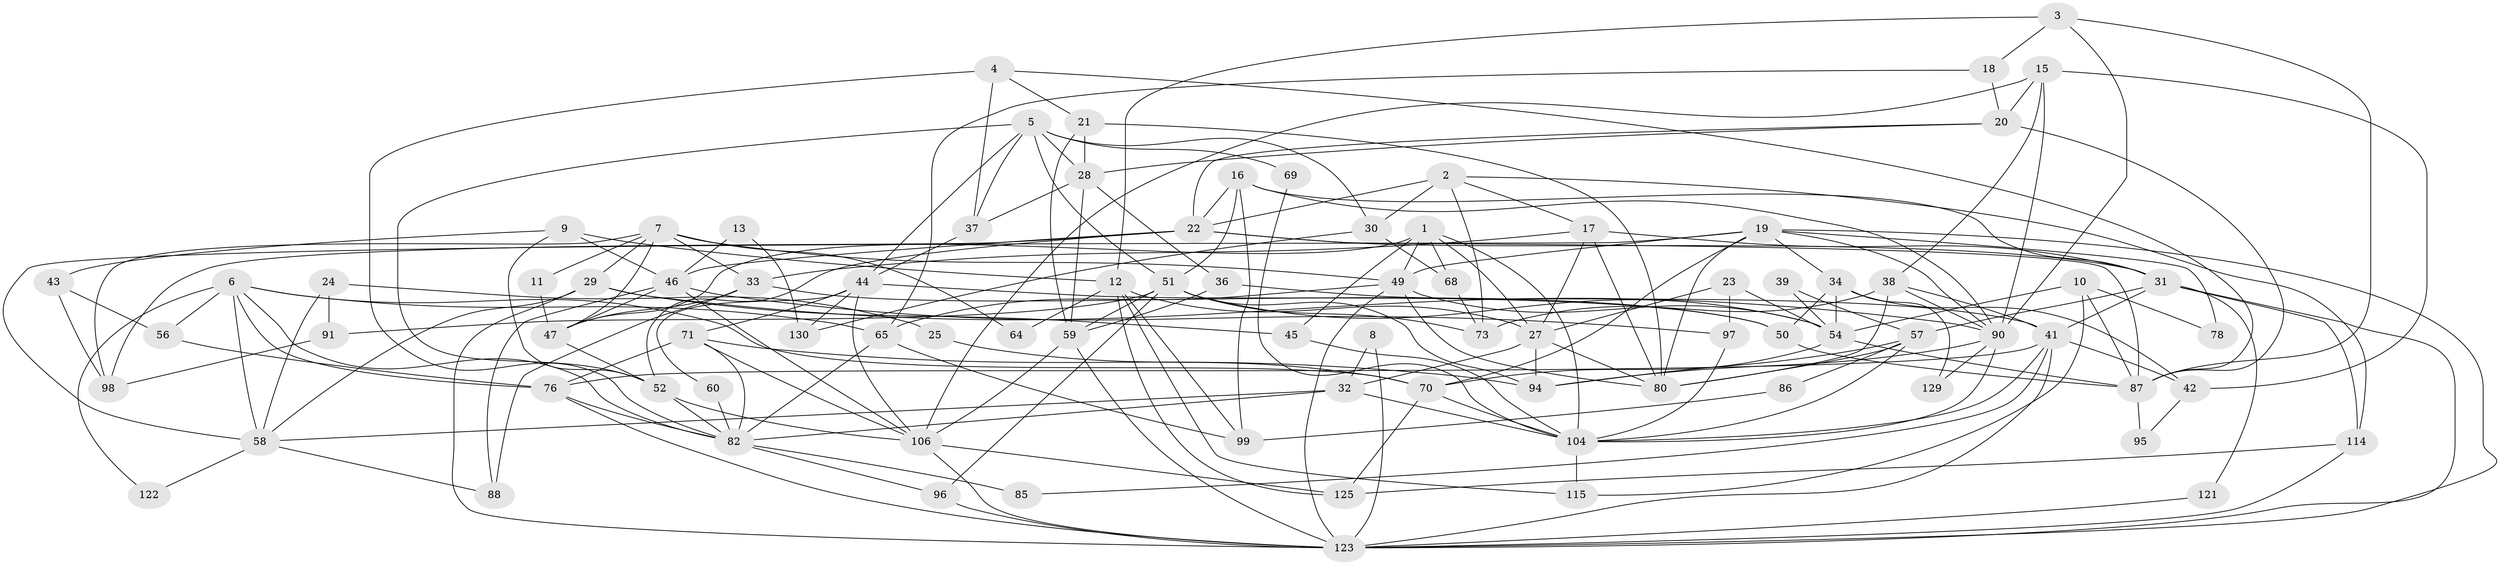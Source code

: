 // Generated by graph-tools (version 1.1) at 2025/23/03/03/25 07:23:55]
// undirected, 86 vertices, 208 edges
graph export_dot {
graph [start="1"]
  node [color=gray90,style=filled];
  1 [super="+26"];
  2 [super="+101"];
  3 [super="+14"];
  4;
  5 [super="+62"];
  6 [super="+103"];
  7 [super="+113"];
  8;
  9 [super="+100"];
  10;
  11;
  12 [super="+79"];
  13;
  15;
  16 [super="+92"];
  17 [super="+93"];
  18;
  19 [super="+53"];
  20 [super="+66"];
  21;
  22 [super="+67"];
  23;
  24;
  25;
  27 [super="+110"];
  28;
  29 [super="+74"];
  30 [super="+35"];
  31 [super="+40"];
  32 [super="+118"];
  33 [super="+48"];
  34 [super="+77"];
  36;
  37;
  38 [super="+116"];
  39;
  41 [super="+72"];
  42;
  43;
  44 [super="+55"];
  45;
  46 [super="+89"];
  47 [super="+117"];
  49 [super="+126"];
  50 [super="+61"];
  51 [super="+63"];
  52 [super="+128"];
  54 [super="+84"];
  56;
  57 [super="+102"];
  58 [super="+75"];
  59 [super="+120"];
  60;
  64;
  65 [super="+112"];
  68;
  69;
  70 [super="+81"];
  71;
  73;
  76 [super="+105"];
  78;
  80 [super="+83"];
  82 [super="+127"];
  85;
  86;
  87 [super="+111"];
  88;
  90 [super="+119"];
  91;
  94 [super="+108"];
  95;
  96;
  97;
  98;
  99;
  104 [super="+109"];
  106 [super="+107"];
  114;
  115;
  121;
  122;
  123 [super="+124"];
  125;
  129;
  130;
  1 -- 45;
  1 -- 27;
  1 -- 47 [weight=2];
  1 -- 49;
  1 -- 104;
  1 -- 68;
  2 -- 114;
  2 -- 30 [weight=2];
  2 -- 22;
  2 -- 73;
  2 -- 17;
  3 -- 12;
  3 -- 18;
  3 -- 87;
  3 -- 90;
  4 -- 21;
  4 -- 87;
  4 -- 37;
  4 -- 82;
  5 -- 44;
  5 -- 52;
  5 -- 30;
  5 -- 51;
  5 -- 37;
  5 -- 69;
  5 -- 28;
  6 -- 65;
  6 -- 58;
  6 -- 70;
  6 -- 56;
  6 -- 122;
  6 -- 76;
  6 -- 82;
  7 -- 64 [weight=2];
  7 -- 11;
  7 -- 47;
  7 -- 33;
  7 -- 98;
  7 -- 49;
  7 -- 29;
  8 -- 32;
  8 -- 123;
  9 -- 52;
  9 -- 12;
  9 -- 43;
  9 -- 46;
  10 -- 78;
  10 -- 115;
  10 -- 87;
  10 -- 54;
  11 -- 47;
  12 -- 115;
  12 -- 125;
  12 -- 64;
  12 -- 99;
  12 -- 27;
  13 -- 130;
  13 -- 46;
  15 -- 20 [weight=2];
  15 -- 38;
  15 -- 42;
  15 -- 90;
  15 -- 106;
  16 -- 90;
  16 -- 22;
  16 -- 99;
  16 -- 51;
  16 -- 31;
  17 -- 27;
  17 -- 80;
  17 -- 33;
  17 -- 31;
  18 -- 20;
  18 -- 65;
  19 -- 80;
  19 -- 123;
  19 -- 58;
  19 -- 34;
  19 -- 49;
  19 -- 70;
  19 -- 90;
  19 -- 78;
  20 -- 22;
  20 -- 87;
  20 -- 28;
  21 -- 59;
  21 -- 28;
  21 -- 80;
  22 -- 46;
  22 -- 98;
  22 -- 52;
  22 -- 87;
  22 -- 31;
  23 -- 97;
  23 -- 27;
  23 -- 54;
  24 -- 91;
  24 -- 25;
  24 -- 58;
  25 -- 70;
  27 -- 32;
  27 -- 80;
  27 -- 94;
  28 -- 37;
  28 -- 36;
  28 -- 59;
  29 -- 58;
  29 -- 123;
  29 -- 45;
  29 -- 90;
  30 -- 68;
  30 -- 130;
  31 -- 57;
  31 -- 123;
  31 -- 41;
  31 -- 114;
  31 -- 121;
  32 -- 58;
  32 -- 82;
  32 -- 104;
  33 -- 50;
  33 -- 88;
  33 -- 47;
  34 -- 42;
  34 -- 129;
  34 -- 50;
  34 -- 54;
  36 -- 41;
  36 -- 59;
  37 -- 44;
  38 -- 80 [weight=2];
  38 -- 73;
  38 -- 41;
  38 -- 90;
  39 -- 57;
  39 -- 54;
  41 -- 42;
  41 -- 85;
  41 -- 104;
  41 -- 123;
  41 -- 76;
  42 -- 95;
  43 -- 56;
  43 -- 98;
  44 -- 106;
  44 -- 50;
  44 -- 130;
  44 -- 71;
  44 -- 60;
  45 -- 104;
  46 -- 47;
  46 -- 97;
  46 -- 88;
  46 -- 106;
  47 -- 52;
  49 -- 80 [weight=2];
  49 -- 65;
  49 -- 123;
  49 -- 54;
  50 -- 87;
  51 -- 54;
  51 -- 59 [weight=2];
  51 -- 91;
  51 -- 94;
  51 -- 96;
  51 -- 73;
  52 -- 82;
  52 -- 106;
  54 -- 70;
  54 -- 87;
  56 -- 76;
  57 -- 104;
  57 -- 80;
  57 -- 86;
  57 -- 94;
  58 -- 122;
  58 -- 88;
  59 -- 123;
  59 -- 106;
  60 -- 82;
  65 -- 99;
  65 -- 82;
  68 -- 73;
  69 -- 104;
  70 -- 104;
  70 -- 125;
  71 -- 82;
  71 -- 76;
  71 -- 94;
  71 -- 106;
  76 -- 123;
  76 -- 82;
  82 -- 96;
  82 -- 85;
  86 -- 99;
  87 -- 95;
  90 -- 129;
  90 -- 104;
  90 -- 94;
  91 -- 98;
  96 -- 123;
  97 -- 104;
  104 -- 115;
  106 -- 123;
  106 -- 125;
  114 -- 123;
  114 -- 125;
  121 -- 123;
}
